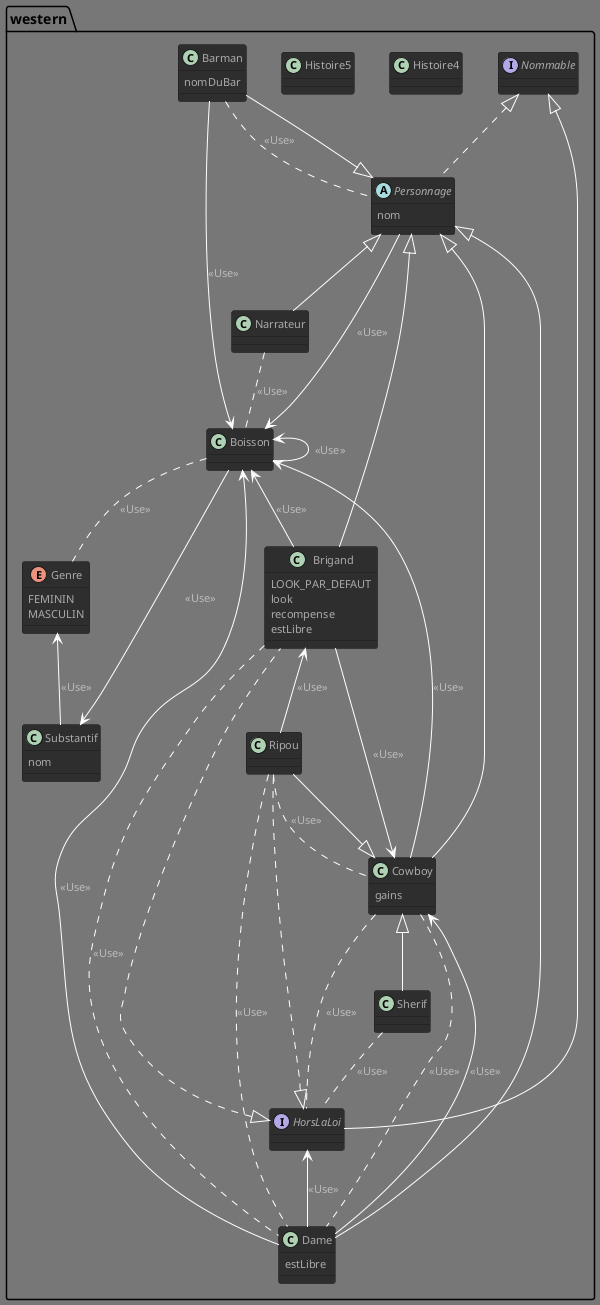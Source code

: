 @startuml
!theme reddress-darkgreen

class western.Barman extends western.Personnage {
nomDuBar

}

class western.Boisson

class western.Brigand extends western.Personnage implements western.HorsLaLoi {
LOOK_PAR_DEFAUT
look
recompense
estLibre

}

class western.Cowboy extends western.Personnage {
gains

}

class western.Dame extends western.Personnage {
estLibre

}

enum western.Genre {
FEMININ
MASCULIN

}
class western.Histoire4

class western.Histoire5

interface western.HorsLaLoi extends western.Nommable
class western.Narrateur extends western.Personnage

interface western.Nommable
abstract western.Personnage implements western.Nommable {
nom

}

class western.Ripou extends western.Cowboy implements western.HorsLaLoi

class western.Sherif extends western.Cowboy

class western.Substantif {
nom

}

western.Boisson <-- Barman : <<Use>>
western.Barman .. western.Personnage : <<Use>>
western.Substantif <-- Boisson : <<Use>>
western.Boisson <-- Boisson : <<Use>>
western.Boisson .. western.Genre : <<Use>>
western.Cowboy <-- Brigand : <<Use>>
western.Boisson <-- Brigand : <<Use>>
western.Brigand .. western.Dame : <<Use>>
western.Boisson <-- Cowboy : <<Use>>
western.Cowboy .. western.Dame : <<Use>>
western.Cowboy .. western.HorsLaLoi : <<Use>>
western.Cowboy <-- Dame : <<Use>>
western.HorsLaLoi <-- Dame : <<Use>>
western.Boisson <-- Dame : <<Use>>
western.Narrateur .. western.Boisson : <<Use>>
western.Boisson <-- Personnage : <<Use>>
western.Brigand <-- Ripou : <<Use>>
western.Ripou .. western.Dame : <<Use>>
western.Ripou .. western.Cowboy : <<Use>>
western.Sherif .. western.HorsLaLoi : <<Use>>
western.Genre <-- Substantif : <<Use>>

@enduml

